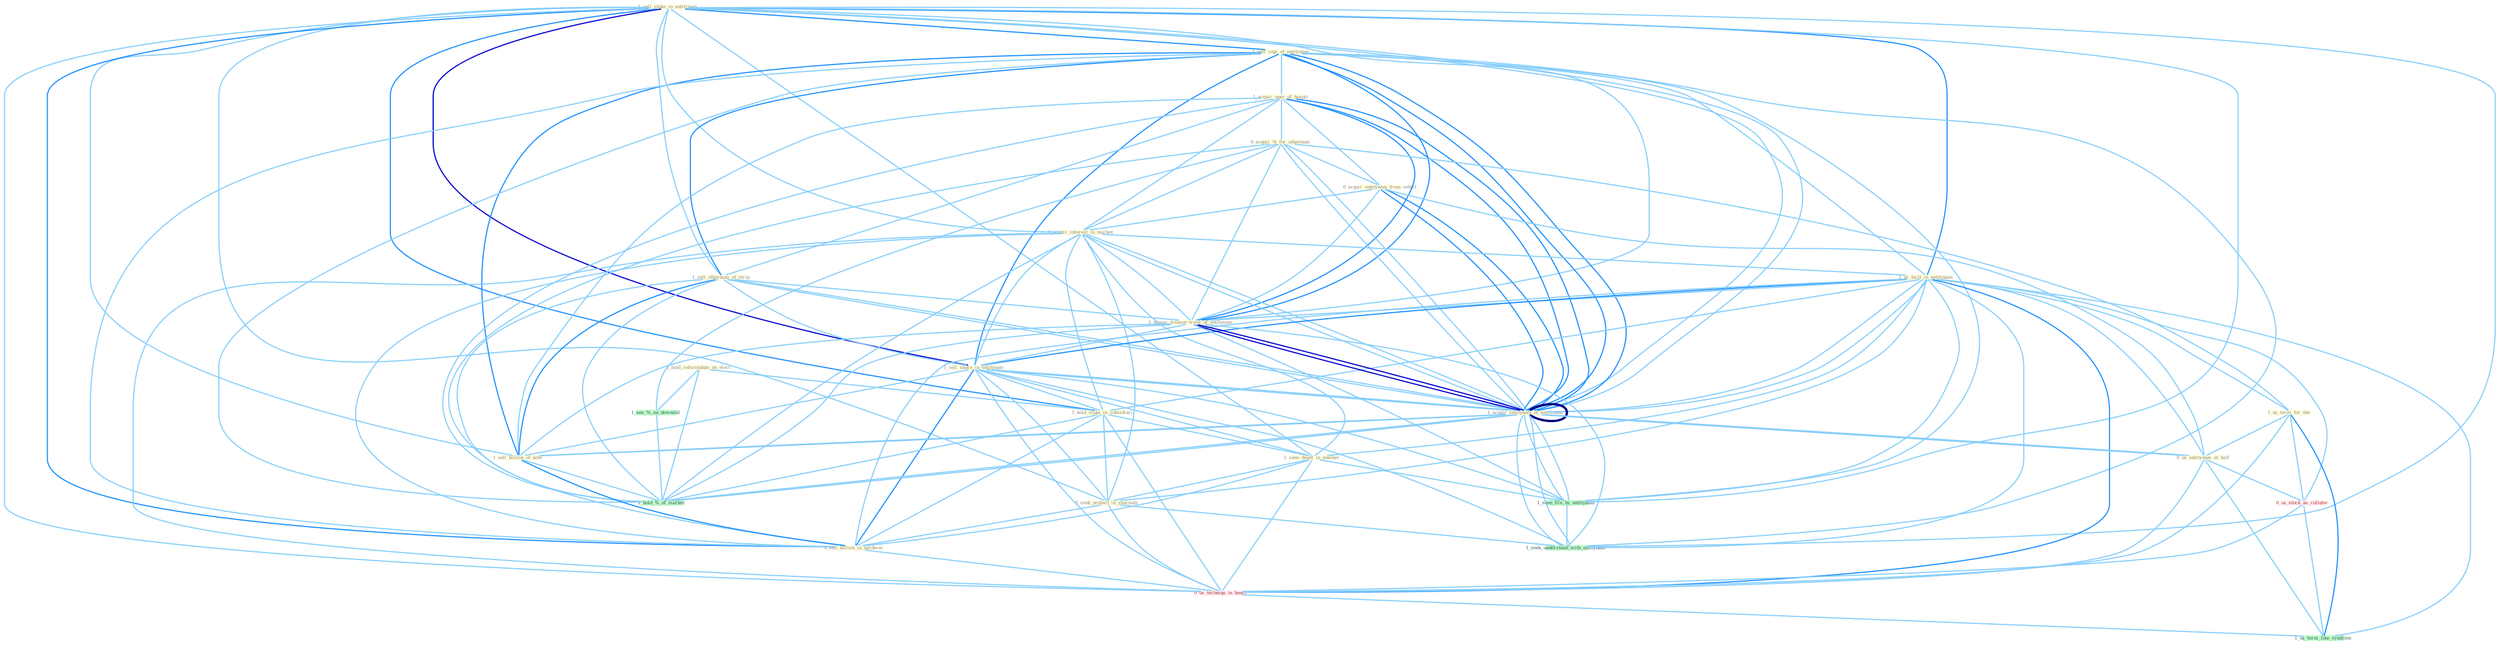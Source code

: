 Graph G{ 
    node
    [shape=polygon,style=filled,width=.5,height=.06,color="#BDFCC9",fixedsize=true,fontsize=4,
    fontcolor="#2f4f4f"];
    {node
    [color="#ffffe0", fontcolor="#8b7d6b"] "1_sell_stake_in_entitynam " "1_sell_copi_of_entitynam " "1_acquir_oper_of_hospit " "0_acquir_%_for_othernum " "1_sell_othernum_of_strip " "0_acquir_entitynam_from_vehicl " "1_acquir_interest_in_market " "1_us_facil_in_entitynam " "1_hold_referendum_on_elect " "1_acquir_treasur-trove_of_entitynam " "1_sell_share_in_entitynam " "1_acquir_entitynam_of_entitynam " "1_hold_stake_in_subsidiari " "1_sell_billion_of_note " "1_seen_doubl_in_number " "1_us_term_for_the " "0_seek_protect_in_yearnum " "0_sell_billion_in_hardwar " "0_us_entitynam_at_half "}
{node [color="#fff0f5", fontcolor="#b22222"] "0_us_stock_as_collater " "0_us_techniqu_in_heart "}
edge [color="#B0E2FF"];

	"1_sell_stake_in_entitynam " -- "1_sell_copi_of_entitynam " [w="2", color="#1e90ff" , len=0.8];
	"1_sell_stake_in_entitynam " -- "1_sell_othernum_of_strip " [w="1", color="#87cefa" ];
	"1_sell_stake_in_entitynam " -- "1_acquir_interest_in_market " [w="1", color="#87cefa" ];
	"1_sell_stake_in_entitynam " -- "1_us_facil_in_entitynam " [w="2", color="#1e90ff" , len=0.8];
	"1_sell_stake_in_entitynam " -- "1_acquir_treasur-trove_of_entitynam " [w="1", color="#87cefa" ];
	"1_sell_stake_in_entitynam " -- "1_sell_share_in_entitynam " [w="3", color="#0000cd" , len=0.6];
	"1_sell_stake_in_entitynam " -- "1_acquir_entitynam_of_entitynam " [w="1", color="#87cefa" ];
	"1_sell_stake_in_entitynam " -- "1_hold_stake_in_subsidiari " [w="2", color="#1e90ff" , len=0.8];
	"1_sell_stake_in_entitynam " -- "1_sell_billion_of_note " [w="1", color="#87cefa" ];
	"1_sell_stake_in_entitynam " -- "1_seen_doubl_in_number " [w="1", color="#87cefa" ];
	"1_sell_stake_in_entitynam " -- "0_seek_protect_in_yearnum " [w="1", color="#87cefa" ];
	"1_sell_stake_in_entitynam " -- "0_sell_billion_in_hardwar " [w="2", color="#1e90ff" , len=0.8];
	"1_sell_stake_in_entitynam " -- "1_seen_file_by_entitynam " [w="1", color="#87cefa" ];
	"1_sell_stake_in_entitynam " -- "1_seek_understand_with_entitynam " [w="1", color="#87cefa" ];
	"1_sell_stake_in_entitynam " -- "1_acquir_entitynam_of_entitynam " [w="1", color="#87cefa" ];
	"1_sell_stake_in_entitynam " -- "0_us_techniqu_in_heart " [w="1", color="#87cefa" ];
	"1_sell_copi_of_entitynam " -- "1_acquir_oper_of_hospit " [w="1", color="#87cefa" ];
	"1_sell_copi_of_entitynam " -- "1_sell_othernum_of_strip " [w="2", color="#1e90ff" , len=0.8];
	"1_sell_copi_of_entitynam " -- "1_us_facil_in_entitynam " [w="1", color="#87cefa" ];
	"1_sell_copi_of_entitynam " -- "1_acquir_treasur-trove_of_entitynam " [w="2", color="#1e90ff" , len=0.8];
	"1_sell_copi_of_entitynam " -- "1_sell_share_in_entitynam " [w="2", color="#1e90ff" , len=0.8];
	"1_sell_copi_of_entitynam " -- "1_acquir_entitynam_of_entitynam " [w="2", color="#1e90ff" , len=0.8];
	"1_sell_copi_of_entitynam " -- "1_sell_billion_of_note " [w="2", color="#1e90ff" , len=0.8];
	"1_sell_copi_of_entitynam " -- "0_sell_billion_in_hardwar " [w="1", color="#87cefa" ];
	"1_sell_copi_of_entitynam " -- "1_seen_file_by_entitynam " [w="1", color="#87cefa" ];
	"1_sell_copi_of_entitynam " -- "1_seek_understand_with_entitynam " [w="1", color="#87cefa" ];
	"1_sell_copi_of_entitynam " -- "1_acquir_entitynam_of_entitynam " [w="2", color="#1e90ff" , len=0.8];
	"1_sell_copi_of_entitynam " -- "1_hold_%_of_market " [w="1", color="#87cefa" ];
	"1_acquir_oper_of_hospit " -- "0_acquir_%_for_othernum " [w="1", color="#87cefa" ];
	"1_acquir_oper_of_hospit " -- "1_sell_othernum_of_strip " [w="1", color="#87cefa" ];
	"1_acquir_oper_of_hospit " -- "0_acquir_entitynam_from_vehicl " [w="1", color="#87cefa" ];
	"1_acquir_oper_of_hospit " -- "1_acquir_interest_in_market " [w="1", color="#87cefa" ];
	"1_acquir_oper_of_hospit " -- "1_acquir_treasur-trove_of_entitynam " [w="2", color="#1e90ff" , len=0.8];
	"1_acquir_oper_of_hospit " -- "1_acquir_entitynam_of_entitynam " [w="2", color="#1e90ff" , len=0.8];
	"1_acquir_oper_of_hospit " -- "1_sell_billion_of_note " [w="1", color="#87cefa" ];
	"1_acquir_oper_of_hospit " -- "1_acquir_entitynam_of_entitynam " [w="2", color="#1e90ff" , len=0.8];
	"1_acquir_oper_of_hospit " -- "1_hold_%_of_market " [w="1", color="#87cefa" ];
	"0_acquir_%_for_othernum " -- "0_acquir_entitynam_from_vehicl " [w="1", color="#87cefa" ];
	"0_acquir_%_for_othernum " -- "1_acquir_interest_in_market " [w="1", color="#87cefa" ];
	"0_acquir_%_for_othernum " -- "1_acquir_treasur-trove_of_entitynam " [w="1", color="#87cefa" ];
	"0_acquir_%_for_othernum " -- "1_acquir_entitynam_of_entitynam " [w="1", color="#87cefa" ];
	"0_acquir_%_for_othernum " -- "1_us_term_for_the " [w="1", color="#87cefa" ];
	"0_acquir_%_for_othernum " -- "1_acquir_entitynam_of_entitynam " [w="1", color="#87cefa" ];
	"0_acquir_%_for_othernum " -- "1_see_%_on_downsid " [w="1", color="#87cefa" ];
	"0_acquir_%_for_othernum " -- "1_hold_%_of_market " [w="1", color="#87cefa" ];
	"1_sell_othernum_of_strip " -- "1_acquir_treasur-trove_of_entitynam " [w="1", color="#87cefa" ];
	"1_sell_othernum_of_strip " -- "1_sell_share_in_entitynam " [w="1", color="#87cefa" ];
	"1_sell_othernum_of_strip " -- "1_acquir_entitynam_of_entitynam " [w="1", color="#87cefa" ];
	"1_sell_othernum_of_strip " -- "1_sell_billion_of_note " [w="2", color="#1e90ff" , len=0.8];
	"1_sell_othernum_of_strip " -- "0_sell_billion_in_hardwar " [w="1", color="#87cefa" ];
	"1_sell_othernum_of_strip " -- "1_acquir_entitynam_of_entitynam " [w="1", color="#87cefa" ];
	"1_sell_othernum_of_strip " -- "1_hold_%_of_market " [w="1", color="#87cefa" ];
	"0_acquir_entitynam_from_vehicl " -- "1_acquir_interest_in_market " [w="1", color="#87cefa" ];
	"0_acquir_entitynam_from_vehicl " -- "1_acquir_treasur-trove_of_entitynam " [w="1", color="#87cefa" ];
	"0_acquir_entitynam_from_vehicl " -- "1_acquir_entitynam_of_entitynam " [w="2", color="#1e90ff" , len=0.8];
	"0_acquir_entitynam_from_vehicl " -- "0_us_entitynam_at_half " [w="1", color="#87cefa" ];
	"0_acquir_entitynam_from_vehicl " -- "1_acquir_entitynam_of_entitynam " [w="2", color="#1e90ff" , len=0.8];
	"1_acquir_interest_in_market " -- "1_us_facil_in_entitynam " [w="1", color="#87cefa" ];
	"1_acquir_interest_in_market " -- "1_acquir_treasur-trove_of_entitynam " [w="1", color="#87cefa" ];
	"1_acquir_interest_in_market " -- "1_sell_share_in_entitynam " [w="1", color="#87cefa" ];
	"1_acquir_interest_in_market " -- "1_acquir_entitynam_of_entitynam " [w="1", color="#87cefa" ];
	"1_acquir_interest_in_market " -- "1_hold_stake_in_subsidiari " [w="1", color="#87cefa" ];
	"1_acquir_interest_in_market " -- "1_seen_doubl_in_number " [w="1", color="#87cefa" ];
	"1_acquir_interest_in_market " -- "0_seek_protect_in_yearnum " [w="1", color="#87cefa" ];
	"1_acquir_interest_in_market " -- "0_sell_billion_in_hardwar " [w="1", color="#87cefa" ];
	"1_acquir_interest_in_market " -- "1_acquir_entitynam_of_entitynam " [w="1", color="#87cefa" ];
	"1_acquir_interest_in_market " -- "0_us_techniqu_in_heart " [w="1", color="#87cefa" ];
	"1_acquir_interest_in_market " -- "1_hold_%_of_market " [w="1", color="#87cefa" ];
	"1_us_facil_in_entitynam " -- "1_acquir_treasur-trove_of_entitynam " [w="1", color="#87cefa" ];
	"1_us_facil_in_entitynam " -- "1_sell_share_in_entitynam " [w="2", color="#1e90ff" , len=0.8];
	"1_us_facil_in_entitynam " -- "1_acquir_entitynam_of_entitynam " [w="1", color="#87cefa" ];
	"1_us_facil_in_entitynam " -- "1_hold_stake_in_subsidiari " [w="1", color="#87cefa" ];
	"1_us_facil_in_entitynam " -- "1_seen_doubl_in_number " [w="1", color="#87cefa" ];
	"1_us_facil_in_entitynam " -- "1_us_term_for_the " [w="1", color="#87cefa" ];
	"1_us_facil_in_entitynam " -- "0_seek_protect_in_yearnum " [w="1", color="#87cefa" ];
	"1_us_facil_in_entitynam " -- "0_sell_billion_in_hardwar " [w="1", color="#87cefa" ];
	"1_us_facil_in_entitynam " -- "0_us_entitynam_at_half " [w="1", color="#87cefa" ];
	"1_us_facil_in_entitynam " -- "1_seen_file_by_entitynam " [w="1", color="#87cefa" ];
	"1_us_facil_in_entitynam " -- "0_us_stock_as_collater " [w="1", color="#87cefa" ];
	"1_us_facil_in_entitynam " -- "1_seek_understand_with_entitynam " [w="1", color="#87cefa" ];
	"1_us_facil_in_entitynam " -- "1_acquir_entitynam_of_entitynam " [w="1", color="#87cefa" ];
	"1_us_facil_in_entitynam " -- "0_us_techniqu_in_heart " [w="2", color="#1e90ff" , len=0.8];
	"1_us_facil_in_entitynam " -- "1_us_term_like_syndrom " [w="1", color="#87cefa" ];
	"1_hold_referendum_on_elect " -- "1_hold_stake_in_subsidiari " [w="1", color="#87cefa" ];
	"1_hold_referendum_on_elect " -- "1_see_%_on_downsid " [w="1", color="#87cefa" ];
	"1_hold_referendum_on_elect " -- "1_hold_%_of_market " [w="1", color="#87cefa" ];
	"1_acquir_treasur-trove_of_entitynam " -- "1_sell_share_in_entitynam " [w="1", color="#87cefa" ];
	"1_acquir_treasur-trove_of_entitynam " -- "1_acquir_entitynam_of_entitynam " [w="3", color="#0000cd" , len=0.6];
	"1_acquir_treasur-trove_of_entitynam " -- "1_sell_billion_of_note " [w="1", color="#87cefa" ];
	"1_acquir_treasur-trove_of_entitynam " -- "1_seen_file_by_entitynam " [w="1", color="#87cefa" ];
	"1_acquir_treasur-trove_of_entitynam " -- "1_seek_understand_with_entitynam " [w="1", color="#87cefa" ];
	"1_acquir_treasur-trove_of_entitynam " -- "1_acquir_entitynam_of_entitynam " [w="3", color="#0000cd" , len=0.6];
	"1_acquir_treasur-trove_of_entitynam " -- "1_hold_%_of_market " [w="1", color="#87cefa" ];
	"1_sell_share_in_entitynam " -- "1_acquir_entitynam_of_entitynam " [w="1", color="#87cefa" ];
	"1_sell_share_in_entitynam " -- "1_hold_stake_in_subsidiari " [w="1", color="#87cefa" ];
	"1_sell_share_in_entitynam " -- "1_sell_billion_of_note " [w="1", color="#87cefa" ];
	"1_sell_share_in_entitynam " -- "1_seen_doubl_in_number " [w="1", color="#87cefa" ];
	"1_sell_share_in_entitynam " -- "0_seek_protect_in_yearnum " [w="1", color="#87cefa" ];
	"1_sell_share_in_entitynam " -- "0_sell_billion_in_hardwar " [w="2", color="#1e90ff" , len=0.8];
	"1_sell_share_in_entitynam " -- "1_seen_file_by_entitynam " [w="1", color="#87cefa" ];
	"1_sell_share_in_entitynam " -- "1_seek_understand_with_entitynam " [w="1", color="#87cefa" ];
	"1_sell_share_in_entitynam " -- "1_acquir_entitynam_of_entitynam " [w="1", color="#87cefa" ];
	"1_sell_share_in_entitynam " -- "0_us_techniqu_in_heart " [w="1", color="#87cefa" ];
	"1_acquir_entitynam_of_entitynam " -- "1_sell_billion_of_note " [w="1", color="#87cefa" ];
	"1_acquir_entitynam_of_entitynam " -- "0_us_entitynam_at_half " [w="1", color="#87cefa" ];
	"1_acquir_entitynam_of_entitynam " -- "1_seen_file_by_entitynam " [w="1", color="#87cefa" ];
	"1_acquir_entitynam_of_entitynam " -- "1_seek_understand_with_entitynam " [w="1", color="#87cefa" ];
	"1_acquir_entitynam_of_entitynam " -- "1_acquir_entitynam_of_entitynam " [w="4", style=bold, color="#000080", len=0.4];
	"1_acquir_entitynam_of_entitynam " -- "1_hold_%_of_market " [w="1", color="#87cefa" ];
	"1_hold_stake_in_subsidiari " -- "1_seen_doubl_in_number " [w="1", color="#87cefa" ];
	"1_hold_stake_in_subsidiari " -- "0_seek_protect_in_yearnum " [w="1", color="#87cefa" ];
	"1_hold_stake_in_subsidiari " -- "0_sell_billion_in_hardwar " [w="1", color="#87cefa" ];
	"1_hold_stake_in_subsidiari " -- "0_us_techniqu_in_heart " [w="1", color="#87cefa" ];
	"1_hold_stake_in_subsidiari " -- "1_hold_%_of_market " [w="1", color="#87cefa" ];
	"1_sell_billion_of_note " -- "0_sell_billion_in_hardwar " [w="2", color="#1e90ff" , len=0.8];
	"1_sell_billion_of_note " -- "1_acquir_entitynam_of_entitynam " [w="1", color="#87cefa" ];
	"1_sell_billion_of_note " -- "1_hold_%_of_market " [w="1", color="#87cefa" ];
	"1_seen_doubl_in_number " -- "0_seek_protect_in_yearnum " [w="1", color="#87cefa" ];
	"1_seen_doubl_in_number " -- "0_sell_billion_in_hardwar " [w="1", color="#87cefa" ];
	"1_seen_doubl_in_number " -- "1_seen_file_by_entitynam " [w="1", color="#87cefa" ];
	"1_seen_doubl_in_number " -- "0_us_techniqu_in_heart " [w="1", color="#87cefa" ];
	"1_us_term_for_the " -- "0_us_entitynam_at_half " [w="1", color="#87cefa" ];
	"1_us_term_for_the " -- "0_us_stock_as_collater " [w="1", color="#87cefa" ];
	"1_us_term_for_the " -- "0_us_techniqu_in_heart " [w="1", color="#87cefa" ];
	"1_us_term_for_the " -- "1_us_term_like_syndrom " [w="2", color="#1e90ff" , len=0.8];
	"0_seek_protect_in_yearnum " -- "0_sell_billion_in_hardwar " [w="1", color="#87cefa" ];
	"0_seek_protect_in_yearnum " -- "1_seek_understand_with_entitynam " [w="1", color="#87cefa" ];
	"0_seek_protect_in_yearnum " -- "0_us_techniqu_in_heart " [w="1", color="#87cefa" ];
	"0_sell_billion_in_hardwar " -- "0_us_techniqu_in_heart " [w="1", color="#87cefa" ];
	"0_us_entitynam_at_half " -- "0_us_stock_as_collater " [w="1", color="#87cefa" ];
	"0_us_entitynam_at_half " -- "1_acquir_entitynam_of_entitynam " [w="1", color="#87cefa" ];
	"0_us_entitynam_at_half " -- "0_us_techniqu_in_heart " [w="1", color="#87cefa" ];
	"0_us_entitynam_at_half " -- "1_us_term_like_syndrom " [w="1", color="#87cefa" ];
	"1_seen_file_by_entitynam " -- "1_seek_understand_with_entitynam " [w="1", color="#87cefa" ];
	"1_seen_file_by_entitynam " -- "1_acquir_entitynam_of_entitynam " [w="1", color="#87cefa" ];
	"0_us_stock_as_collater " -- "0_us_techniqu_in_heart " [w="1", color="#87cefa" ];
	"0_us_stock_as_collater " -- "1_us_term_like_syndrom " [w="1", color="#87cefa" ];
	"1_seek_understand_with_entitynam " -- "1_acquir_entitynam_of_entitynam " [w="1", color="#87cefa" ];
	"1_acquir_entitynam_of_entitynam " -- "1_hold_%_of_market " [w="1", color="#87cefa" ];
	"0_us_techniqu_in_heart " -- "1_us_term_like_syndrom " [w="1", color="#87cefa" ];
	"1_see_%_on_downsid " -- "1_hold_%_of_market " [w="1", color="#87cefa" ];
}